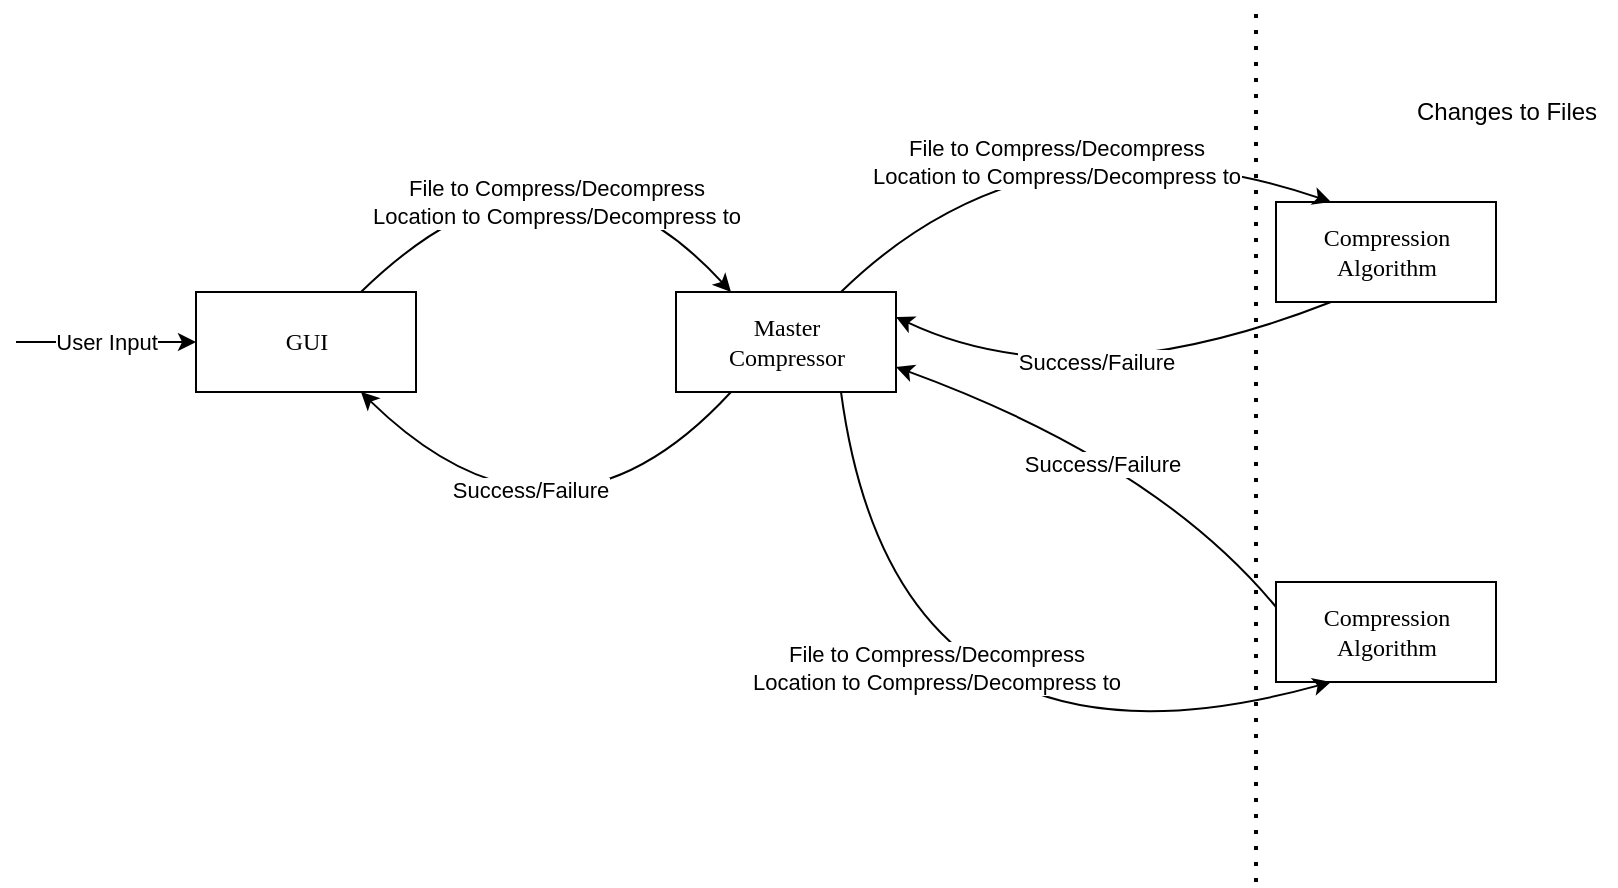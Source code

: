 <mxfile version="20.0.4" type="device"><diagram name="Page-1" id="5f0bae14-7c28-e335-631c-24af17079c00"><mxGraphModel dx="1038" dy="539" grid="1" gridSize="10" guides="1" tooltips="1" connect="1" arrows="1" fold="1" page="1" pageScale="1" pageWidth="1100" pageHeight="850" background="none" math="0" shadow="0"><root><mxCell id="0"/><mxCell id="1" parent="0"/><mxCell id="39150e848f15840c-4" value="GUI" style="html=1;rounded=0;shadow=0;comic=0;labelBackgroundColor=none;strokeWidth=1;fontFamily=Verdana;fontSize=12;align=center;" parent="1" vertex="1"><mxGeometry x="160" y="155" width="110" height="50" as="geometry"/></mxCell><mxCell id="kt-uvS14YlQVZAX-d8dn-2" value="Master&lt;br&gt;Compressor" style="html=1;rounded=0;shadow=0;comic=0;labelBackgroundColor=none;strokeWidth=1;fontFamily=Verdana;fontSize=12;align=center;" parent="1" vertex="1"><mxGeometry x="400" y="155" width="110" height="50" as="geometry"/></mxCell><mxCell id="kt-uvS14YlQVZAX-d8dn-3" value="Compression&lt;br&gt;Algorithm" style="html=1;rounded=0;shadow=0;comic=0;labelBackgroundColor=none;strokeWidth=1;fontFamily=Verdana;fontSize=12;align=center;" parent="1" vertex="1"><mxGeometry x="700" y="110" width="110" height="50" as="geometry"/></mxCell><mxCell id="kt-uvS14YlQVZAX-d8dn-4" value="File to Compress/Decompress&lt;br&gt;Location to Compress/Decompress to" style="curved=1;endArrow=classic;html=1;rounded=0;entryX=0.25;entryY=0;entryDx=0;entryDy=0;exitX=0.75;exitY=0;exitDx=0;exitDy=0;" parent="1" source="39150e848f15840c-4" target="kt-uvS14YlQVZAX-d8dn-2" edge="1"><mxGeometry x="0.304" y="-34" width="50" height="50" relative="1" as="geometry"><mxPoint x="200" y="110" as="sourcePoint"/><mxPoint x="550" y="240" as="targetPoint"/><Array as="points"><mxPoint x="340" y="60"/></Array><mxPoint as="offset"/></mxGeometry></mxCell><mxCell id="kt-uvS14YlQVZAX-d8dn-6" value="" style="curved=1;endArrow=classic;html=1;rounded=0;entryX=0.75;entryY=1;entryDx=0;entryDy=0;exitX=0.25;exitY=1;exitDx=0;exitDy=0;" parent="1" source="kt-uvS14YlQVZAX-d8dn-2" target="39150e848f15840c-4" edge="1"><mxGeometry width="50" height="50" relative="1" as="geometry"><mxPoint x="260" y="285" as="sourcePoint"/><mxPoint x="417.5" y="285" as="targetPoint"/><Array as="points"><mxPoint x="340" y="300"/></Array></mxGeometry></mxCell><mxCell id="kt-uvS14YlQVZAX-d8dn-12" value="Success/Failure" style="edgeLabel;html=1;align=center;verticalAlign=middle;resizable=0;points=[];" parent="kt-uvS14YlQVZAX-d8dn-6" vertex="1" connectable="0"><mxGeometry x="0.288" y="-24" relative="1" as="geometry"><mxPoint as="offset"/></mxGeometry></mxCell><mxCell id="kt-uvS14YlQVZAX-d8dn-7" value="Success/Failure" style="curved=1;endArrow=classic;html=1;rounded=0;entryX=1;entryY=0.25;entryDx=0;entryDy=0;exitX=0.25;exitY=1;exitDx=0;exitDy=0;" parent="1" source="kt-uvS14YlQVZAX-d8dn-3" target="kt-uvS14YlQVZAX-d8dn-2" edge="1"><mxGeometry x="0.018" y="-15" width="50" height="50" relative="1" as="geometry"><mxPoint x="655" y="230" as="sourcePoint"/><mxPoint x="470" y="230" as="targetPoint"/><Array as="points"><mxPoint x="600" y="210"/></Array><mxPoint as="offset"/></mxGeometry></mxCell><mxCell id="kt-uvS14YlQVZAX-d8dn-10" value="File to Compress/Decompress&lt;br&gt;Location to Compress/Decompress to" style="curved=1;endArrow=classic;html=1;rounded=0;entryX=0.25;entryY=0;entryDx=0;entryDy=0;exitX=0.75;exitY=0;exitDx=0;exitDy=0;" parent="1" source="kt-uvS14YlQVZAX-d8dn-2" target="kt-uvS14YlQVZAX-d8dn-3" edge="1"><mxGeometry x="0.064" y="-25" width="50" height="50" relative="1" as="geometry"><mxPoint x="480" y="145" as="sourcePoint"/><mxPoint x="665" y="145" as="targetPoint"/><Array as="points"><mxPoint x="580" y="60"/></Array><mxPoint as="offset"/></mxGeometry></mxCell><mxCell id="kt-uvS14YlQVZAX-d8dn-11" value="Compression&lt;br&gt;Algorithm" style="html=1;rounded=0;shadow=0;comic=0;labelBackgroundColor=none;strokeWidth=1;fontFamily=Verdana;fontSize=12;align=center;" parent="1" vertex="1"><mxGeometry x="700" y="300" width="110" height="50" as="geometry"/></mxCell><mxCell id="kt-uvS14YlQVZAX-d8dn-13" value="File to Compress/Decompress&lt;br&gt;Location to Compress/Decompress to" style="curved=1;endArrow=classic;html=1;rounded=0;entryX=0.25;entryY=1;entryDx=0;entryDy=0;exitX=0.75;exitY=1;exitDx=0;exitDy=0;" parent="1" source="kt-uvS14YlQVZAX-d8dn-2" target="kt-uvS14YlQVZAX-d8dn-11" edge="1"><mxGeometry x="-0.337" y="29" width="50" height="50" relative="1" as="geometry"><mxPoint x="480" y="385" as="sourcePoint"/><mxPoint x="725" y="340" as="targetPoint"/><Array as="points"><mxPoint x="510" y="410"/></Array><mxPoint as="offset"/></mxGeometry></mxCell><mxCell id="kt-uvS14YlQVZAX-d8dn-17" value="Success/Failure" style="curved=1;endArrow=classic;html=1;rounded=0;entryX=1;entryY=0.75;entryDx=0;entryDy=0;exitX=0;exitY=0.25;exitDx=0;exitDy=0;" parent="1" source="kt-uvS14YlQVZAX-d8dn-11" target="kt-uvS14YlQVZAX-d8dn-2" edge="1"><mxGeometry x="0.027" y="10" width="50" height="50" relative="1" as="geometry"><mxPoint x="737.5" y="220" as="sourcePoint"/><mxPoint x="520" y="227.5" as="targetPoint"/><Array as="points"><mxPoint x="640" y="240"/></Array><mxPoint as="offset"/></mxGeometry></mxCell><mxCell id="kt-uvS14YlQVZAX-d8dn-18" value="User Input" style="endArrow=classic;html=1;rounded=0;entryX=0;entryY=0.5;entryDx=0;entryDy=0;" parent="1" target="39150e848f15840c-4" edge="1"><mxGeometry width="50" height="50" relative="1" as="geometry"><mxPoint x="70" y="180" as="sourcePoint"/><mxPoint x="120" y="170" as="targetPoint"/></mxGeometry></mxCell><mxCell id="wpVfcbMufeztpJPCe3Hx-1" value="" style="endArrow=none;dashed=1;html=1;dashPattern=1 3;strokeWidth=2;rounded=0;" edge="1" parent="1"><mxGeometry width="50" height="50" relative="1" as="geometry"><mxPoint x="690" y="450" as="sourcePoint"/><mxPoint x="690" y="10" as="targetPoint"/></mxGeometry></mxCell><mxCell id="wpVfcbMufeztpJPCe3Hx-2" value="Changes to Files" style="text;html=1;align=center;verticalAlign=middle;resizable=0;points=[];autosize=1;strokeColor=none;fillColor=none;" vertex="1" parent="1"><mxGeometry x="760" y="50" width="110" height="30" as="geometry"/></mxCell></root></mxGraphModel></diagram></mxfile>